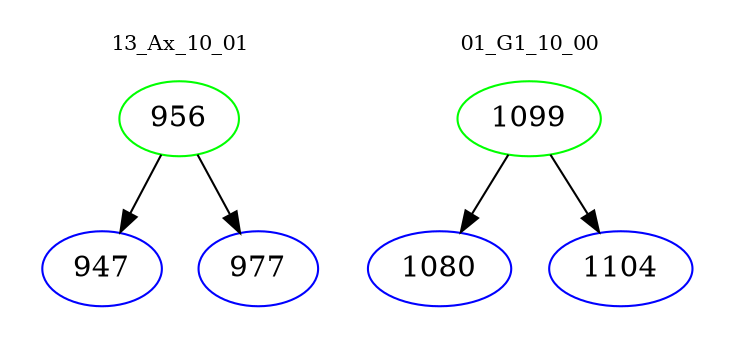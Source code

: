 digraph{
subgraph cluster_0 {
color = white
label = "13_Ax_10_01";
fontsize=10;
T0_956 [label="956", color="green"]
T0_956 -> T0_947 [color="black"]
T0_947 [label="947", color="blue"]
T0_956 -> T0_977 [color="black"]
T0_977 [label="977", color="blue"]
}
subgraph cluster_1 {
color = white
label = "01_G1_10_00";
fontsize=10;
T1_1099 [label="1099", color="green"]
T1_1099 -> T1_1080 [color="black"]
T1_1080 [label="1080", color="blue"]
T1_1099 -> T1_1104 [color="black"]
T1_1104 [label="1104", color="blue"]
}
}
